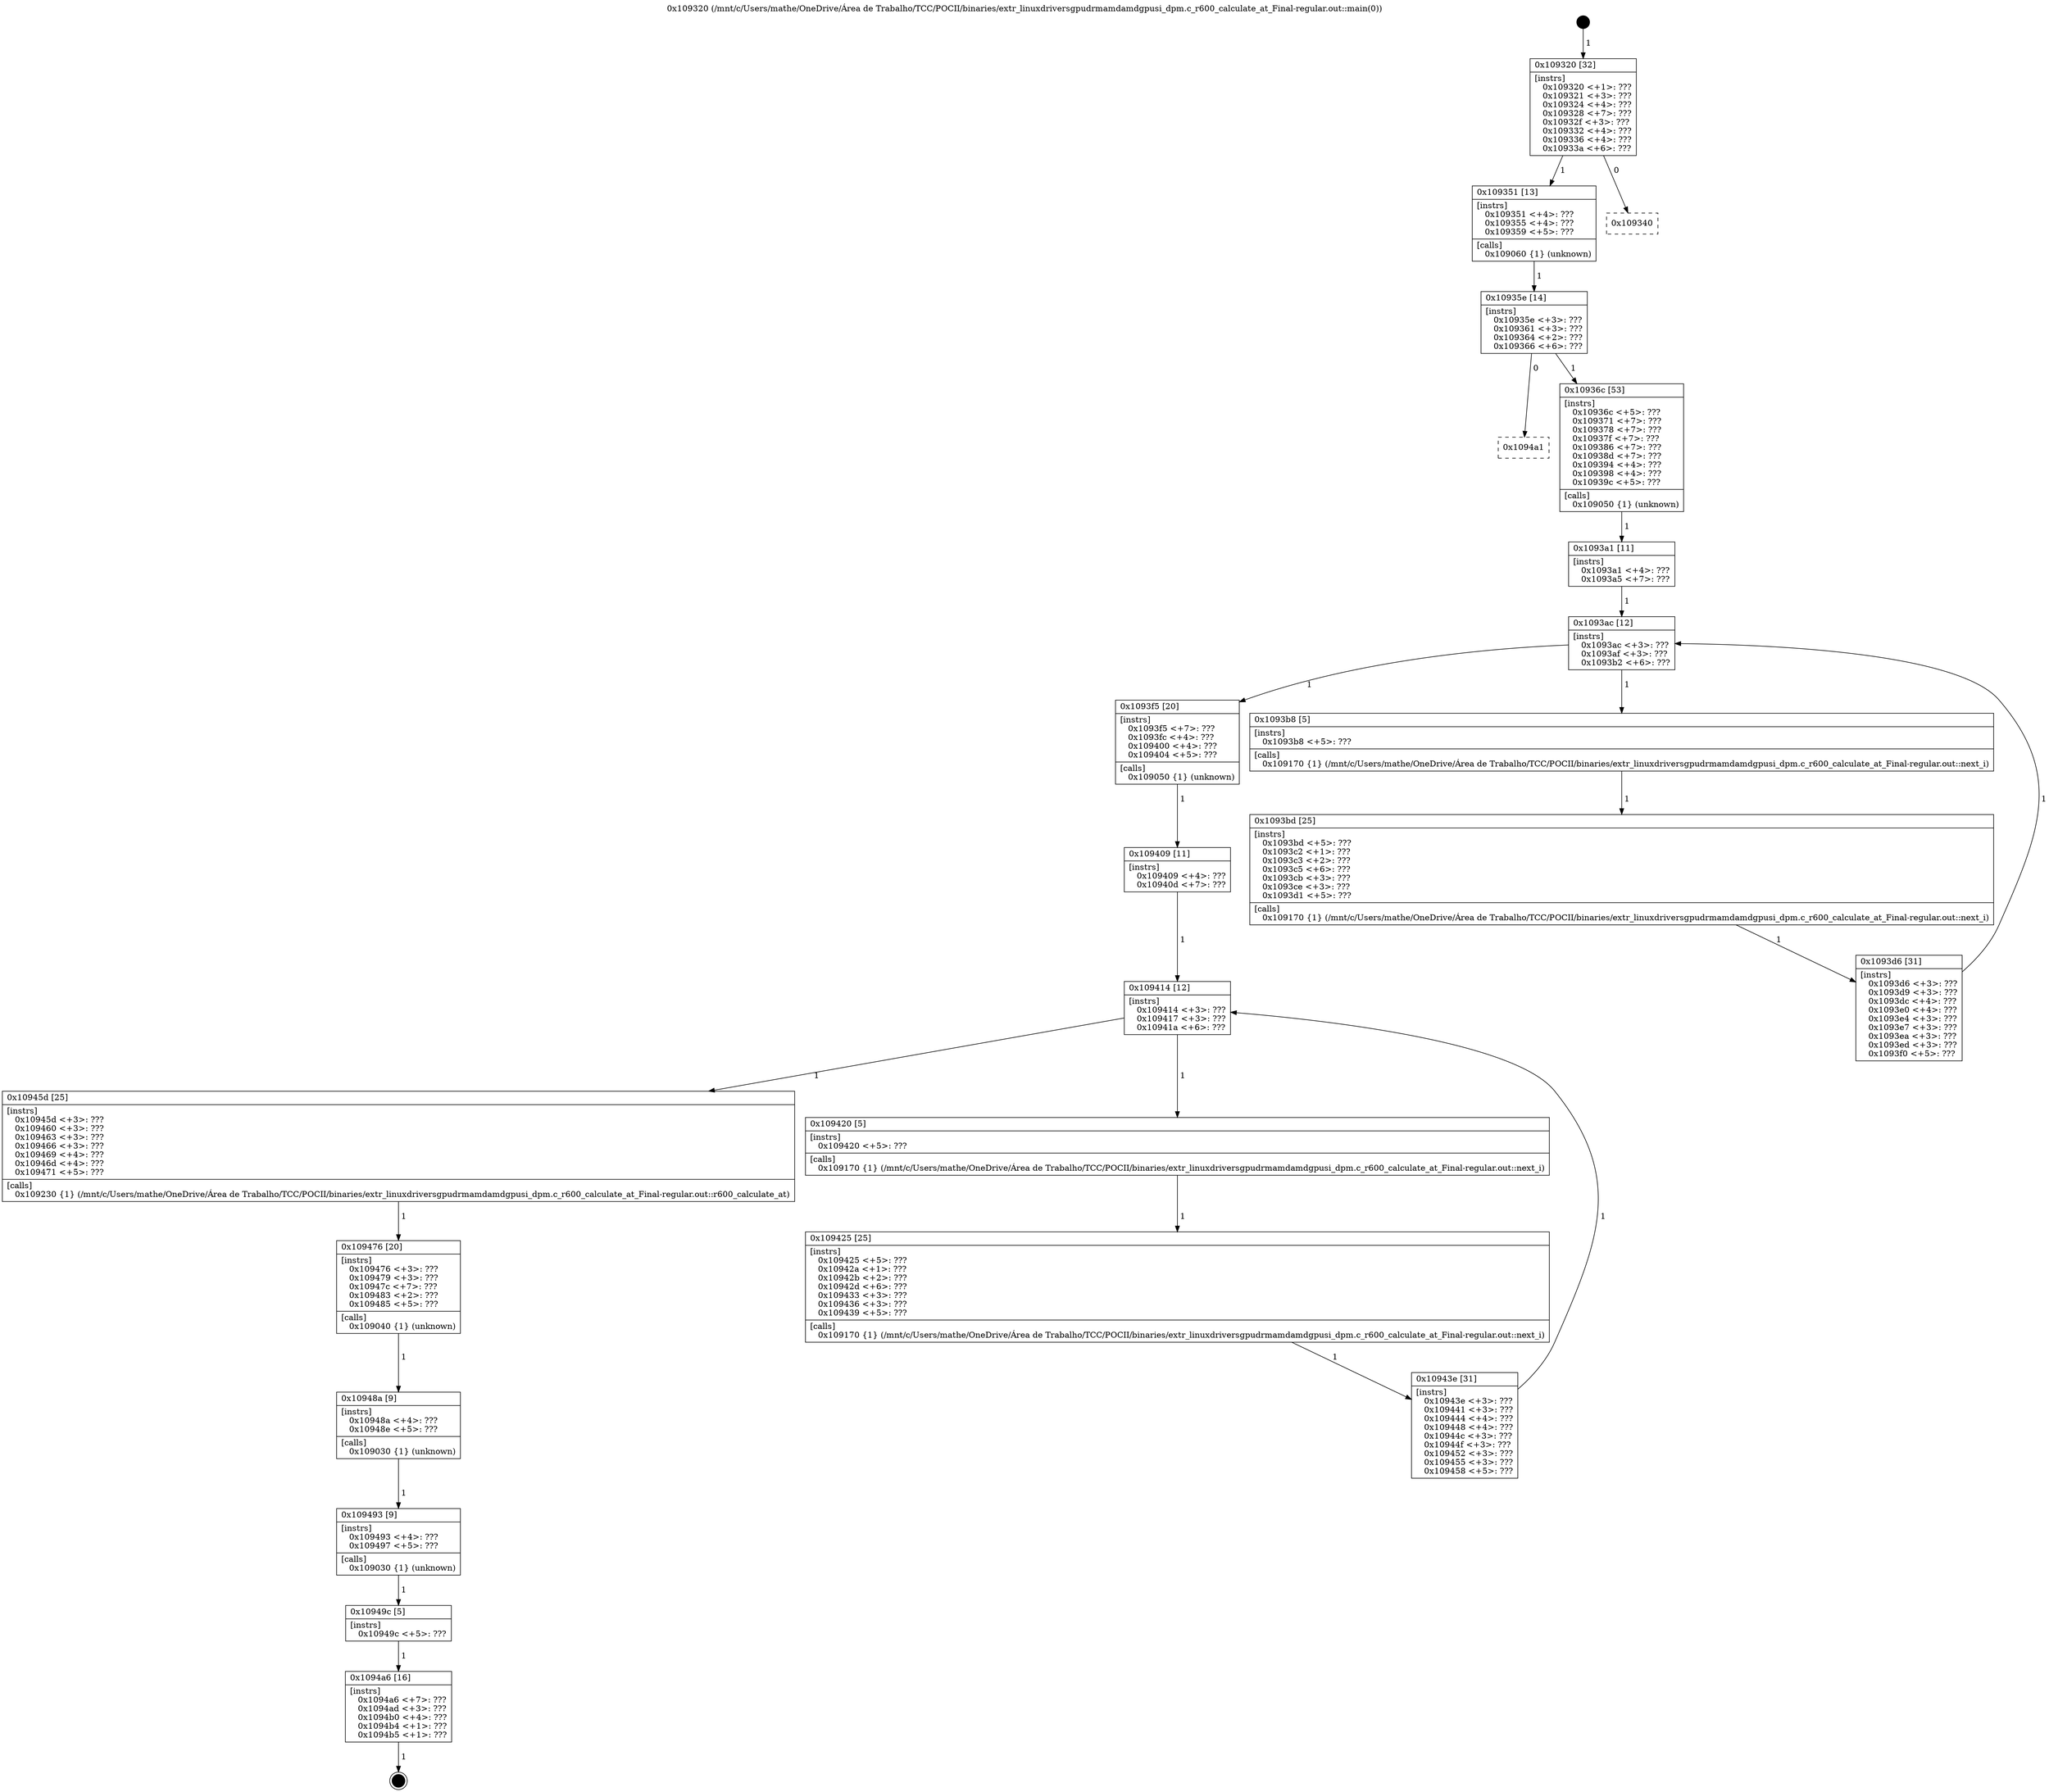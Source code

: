 digraph "0x109320" {
  label = "0x109320 (/mnt/c/Users/mathe/OneDrive/Área de Trabalho/TCC/POCII/binaries/extr_linuxdriversgpudrmamdamdgpusi_dpm.c_r600_calculate_at_Final-regular.out::main(0))"
  labelloc = "t"
  node[shape=record]

  Entry [label="",width=0.3,height=0.3,shape=circle,fillcolor=black,style=filled]
  "0x109320" [label="{
     0x109320 [32]\l
     | [instrs]\l
     &nbsp;&nbsp;0x109320 \<+1\>: ???\l
     &nbsp;&nbsp;0x109321 \<+3\>: ???\l
     &nbsp;&nbsp;0x109324 \<+4\>: ???\l
     &nbsp;&nbsp;0x109328 \<+7\>: ???\l
     &nbsp;&nbsp;0x10932f \<+3\>: ???\l
     &nbsp;&nbsp;0x109332 \<+4\>: ???\l
     &nbsp;&nbsp;0x109336 \<+4\>: ???\l
     &nbsp;&nbsp;0x10933a \<+6\>: ???\l
  }"]
  "0x109351" [label="{
     0x109351 [13]\l
     | [instrs]\l
     &nbsp;&nbsp;0x109351 \<+4\>: ???\l
     &nbsp;&nbsp;0x109355 \<+4\>: ???\l
     &nbsp;&nbsp;0x109359 \<+5\>: ???\l
     | [calls]\l
     &nbsp;&nbsp;0x109060 \{1\} (unknown)\l
  }"]
  "0x109340" [label="{
     0x109340\l
  }", style=dashed]
  "0x10935e" [label="{
     0x10935e [14]\l
     | [instrs]\l
     &nbsp;&nbsp;0x10935e \<+3\>: ???\l
     &nbsp;&nbsp;0x109361 \<+3\>: ???\l
     &nbsp;&nbsp;0x109364 \<+2\>: ???\l
     &nbsp;&nbsp;0x109366 \<+6\>: ???\l
  }"]
  "0x1094a1" [label="{
     0x1094a1\l
  }", style=dashed]
  "0x10936c" [label="{
     0x10936c [53]\l
     | [instrs]\l
     &nbsp;&nbsp;0x10936c \<+5\>: ???\l
     &nbsp;&nbsp;0x109371 \<+7\>: ???\l
     &nbsp;&nbsp;0x109378 \<+7\>: ???\l
     &nbsp;&nbsp;0x10937f \<+7\>: ???\l
     &nbsp;&nbsp;0x109386 \<+7\>: ???\l
     &nbsp;&nbsp;0x10938d \<+7\>: ???\l
     &nbsp;&nbsp;0x109394 \<+4\>: ???\l
     &nbsp;&nbsp;0x109398 \<+4\>: ???\l
     &nbsp;&nbsp;0x10939c \<+5\>: ???\l
     | [calls]\l
     &nbsp;&nbsp;0x109050 \{1\} (unknown)\l
  }"]
  Exit [label="",width=0.3,height=0.3,shape=circle,fillcolor=black,style=filled,peripheries=2]
  "0x1093ac" [label="{
     0x1093ac [12]\l
     | [instrs]\l
     &nbsp;&nbsp;0x1093ac \<+3\>: ???\l
     &nbsp;&nbsp;0x1093af \<+3\>: ???\l
     &nbsp;&nbsp;0x1093b2 \<+6\>: ???\l
  }"]
  "0x1093f5" [label="{
     0x1093f5 [20]\l
     | [instrs]\l
     &nbsp;&nbsp;0x1093f5 \<+7\>: ???\l
     &nbsp;&nbsp;0x1093fc \<+4\>: ???\l
     &nbsp;&nbsp;0x109400 \<+4\>: ???\l
     &nbsp;&nbsp;0x109404 \<+5\>: ???\l
     | [calls]\l
     &nbsp;&nbsp;0x109050 \{1\} (unknown)\l
  }"]
  "0x1093b8" [label="{
     0x1093b8 [5]\l
     | [instrs]\l
     &nbsp;&nbsp;0x1093b8 \<+5\>: ???\l
     | [calls]\l
     &nbsp;&nbsp;0x109170 \{1\} (/mnt/c/Users/mathe/OneDrive/Área de Trabalho/TCC/POCII/binaries/extr_linuxdriversgpudrmamdamdgpusi_dpm.c_r600_calculate_at_Final-regular.out::next_i)\l
  }"]
  "0x1093bd" [label="{
     0x1093bd [25]\l
     | [instrs]\l
     &nbsp;&nbsp;0x1093bd \<+5\>: ???\l
     &nbsp;&nbsp;0x1093c2 \<+1\>: ???\l
     &nbsp;&nbsp;0x1093c3 \<+2\>: ???\l
     &nbsp;&nbsp;0x1093c5 \<+6\>: ???\l
     &nbsp;&nbsp;0x1093cb \<+3\>: ???\l
     &nbsp;&nbsp;0x1093ce \<+3\>: ???\l
     &nbsp;&nbsp;0x1093d1 \<+5\>: ???\l
     | [calls]\l
     &nbsp;&nbsp;0x109170 \{1\} (/mnt/c/Users/mathe/OneDrive/Área de Trabalho/TCC/POCII/binaries/extr_linuxdriversgpudrmamdamdgpusi_dpm.c_r600_calculate_at_Final-regular.out::next_i)\l
  }"]
  "0x1093d6" [label="{
     0x1093d6 [31]\l
     | [instrs]\l
     &nbsp;&nbsp;0x1093d6 \<+3\>: ???\l
     &nbsp;&nbsp;0x1093d9 \<+3\>: ???\l
     &nbsp;&nbsp;0x1093dc \<+4\>: ???\l
     &nbsp;&nbsp;0x1093e0 \<+4\>: ???\l
     &nbsp;&nbsp;0x1093e4 \<+3\>: ???\l
     &nbsp;&nbsp;0x1093e7 \<+3\>: ???\l
     &nbsp;&nbsp;0x1093ea \<+3\>: ???\l
     &nbsp;&nbsp;0x1093ed \<+3\>: ???\l
     &nbsp;&nbsp;0x1093f0 \<+5\>: ???\l
  }"]
  "0x1093a1" [label="{
     0x1093a1 [11]\l
     | [instrs]\l
     &nbsp;&nbsp;0x1093a1 \<+4\>: ???\l
     &nbsp;&nbsp;0x1093a5 \<+7\>: ???\l
  }"]
  "0x109414" [label="{
     0x109414 [12]\l
     | [instrs]\l
     &nbsp;&nbsp;0x109414 \<+3\>: ???\l
     &nbsp;&nbsp;0x109417 \<+3\>: ???\l
     &nbsp;&nbsp;0x10941a \<+6\>: ???\l
  }"]
  "0x10945d" [label="{
     0x10945d [25]\l
     | [instrs]\l
     &nbsp;&nbsp;0x10945d \<+3\>: ???\l
     &nbsp;&nbsp;0x109460 \<+3\>: ???\l
     &nbsp;&nbsp;0x109463 \<+3\>: ???\l
     &nbsp;&nbsp;0x109466 \<+3\>: ???\l
     &nbsp;&nbsp;0x109469 \<+4\>: ???\l
     &nbsp;&nbsp;0x10946d \<+4\>: ???\l
     &nbsp;&nbsp;0x109471 \<+5\>: ???\l
     | [calls]\l
     &nbsp;&nbsp;0x109230 \{1\} (/mnt/c/Users/mathe/OneDrive/Área de Trabalho/TCC/POCII/binaries/extr_linuxdriversgpudrmamdamdgpusi_dpm.c_r600_calculate_at_Final-regular.out::r600_calculate_at)\l
  }"]
  "0x109420" [label="{
     0x109420 [5]\l
     | [instrs]\l
     &nbsp;&nbsp;0x109420 \<+5\>: ???\l
     | [calls]\l
     &nbsp;&nbsp;0x109170 \{1\} (/mnt/c/Users/mathe/OneDrive/Área de Trabalho/TCC/POCII/binaries/extr_linuxdriversgpudrmamdamdgpusi_dpm.c_r600_calculate_at_Final-regular.out::next_i)\l
  }"]
  "0x109425" [label="{
     0x109425 [25]\l
     | [instrs]\l
     &nbsp;&nbsp;0x109425 \<+5\>: ???\l
     &nbsp;&nbsp;0x10942a \<+1\>: ???\l
     &nbsp;&nbsp;0x10942b \<+2\>: ???\l
     &nbsp;&nbsp;0x10942d \<+6\>: ???\l
     &nbsp;&nbsp;0x109433 \<+3\>: ???\l
     &nbsp;&nbsp;0x109436 \<+3\>: ???\l
     &nbsp;&nbsp;0x109439 \<+5\>: ???\l
     | [calls]\l
     &nbsp;&nbsp;0x109170 \{1\} (/mnt/c/Users/mathe/OneDrive/Área de Trabalho/TCC/POCII/binaries/extr_linuxdriversgpudrmamdamdgpusi_dpm.c_r600_calculate_at_Final-regular.out::next_i)\l
  }"]
  "0x10943e" [label="{
     0x10943e [31]\l
     | [instrs]\l
     &nbsp;&nbsp;0x10943e \<+3\>: ???\l
     &nbsp;&nbsp;0x109441 \<+3\>: ???\l
     &nbsp;&nbsp;0x109444 \<+4\>: ???\l
     &nbsp;&nbsp;0x109448 \<+4\>: ???\l
     &nbsp;&nbsp;0x10944c \<+3\>: ???\l
     &nbsp;&nbsp;0x10944f \<+3\>: ???\l
     &nbsp;&nbsp;0x109452 \<+3\>: ???\l
     &nbsp;&nbsp;0x109455 \<+3\>: ???\l
     &nbsp;&nbsp;0x109458 \<+5\>: ???\l
  }"]
  "0x109409" [label="{
     0x109409 [11]\l
     | [instrs]\l
     &nbsp;&nbsp;0x109409 \<+4\>: ???\l
     &nbsp;&nbsp;0x10940d \<+7\>: ???\l
  }"]
  "0x109476" [label="{
     0x109476 [20]\l
     | [instrs]\l
     &nbsp;&nbsp;0x109476 \<+3\>: ???\l
     &nbsp;&nbsp;0x109479 \<+3\>: ???\l
     &nbsp;&nbsp;0x10947c \<+7\>: ???\l
     &nbsp;&nbsp;0x109483 \<+2\>: ???\l
     &nbsp;&nbsp;0x109485 \<+5\>: ???\l
     | [calls]\l
     &nbsp;&nbsp;0x109040 \{1\} (unknown)\l
  }"]
  "0x10948a" [label="{
     0x10948a [9]\l
     | [instrs]\l
     &nbsp;&nbsp;0x10948a \<+4\>: ???\l
     &nbsp;&nbsp;0x10948e \<+5\>: ???\l
     | [calls]\l
     &nbsp;&nbsp;0x109030 \{1\} (unknown)\l
  }"]
  "0x109493" [label="{
     0x109493 [9]\l
     | [instrs]\l
     &nbsp;&nbsp;0x109493 \<+4\>: ???\l
     &nbsp;&nbsp;0x109497 \<+5\>: ???\l
     | [calls]\l
     &nbsp;&nbsp;0x109030 \{1\} (unknown)\l
  }"]
  "0x10949c" [label="{
     0x10949c [5]\l
     | [instrs]\l
     &nbsp;&nbsp;0x10949c \<+5\>: ???\l
  }"]
  "0x1094a6" [label="{
     0x1094a6 [16]\l
     | [instrs]\l
     &nbsp;&nbsp;0x1094a6 \<+7\>: ???\l
     &nbsp;&nbsp;0x1094ad \<+3\>: ???\l
     &nbsp;&nbsp;0x1094b0 \<+4\>: ???\l
     &nbsp;&nbsp;0x1094b4 \<+1\>: ???\l
     &nbsp;&nbsp;0x1094b5 \<+1\>: ???\l
  }"]
  Entry -> "0x109320" [label=" 1"]
  "0x109320" -> "0x109351" [label=" 1"]
  "0x109320" -> "0x109340" [label=" 0"]
  "0x109351" -> "0x10935e" [label=" 1"]
  "0x10935e" -> "0x1094a1" [label=" 0"]
  "0x10935e" -> "0x10936c" [label=" 1"]
  "0x1094a6" -> Exit [label=" 1"]
  "0x10936c" -> "0x1093a1" [label=" 1"]
  "0x1093ac" -> "0x1093f5" [label=" 1"]
  "0x1093ac" -> "0x1093b8" [label=" 1"]
  "0x1093b8" -> "0x1093bd" [label=" 1"]
  "0x1093bd" -> "0x1093d6" [label=" 1"]
  "0x1093a1" -> "0x1093ac" [label=" 1"]
  "0x1093d6" -> "0x1093ac" [label=" 1"]
  "0x1093f5" -> "0x109409" [label=" 1"]
  "0x109414" -> "0x10945d" [label=" 1"]
  "0x109414" -> "0x109420" [label=" 1"]
  "0x109420" -> "0x109425" [label=" 1"]
  "0x109425" -> "0x10943e" [label=" 1"]
  "0x109409" -> "0x109414" [label=" 1"]
  "0x10943e" -> "0x109414" [label=" 1"]
  "0x10945d" -> "0x109476" [label=" 1"]
  "0x109476" -> "0x10948a" [label=" 1"]
  "0x10948a" -> "0x109493" [label=" 1"]
  "0x109493" -> "0x10949c" [label=" 1"]
  "0x10949c" -> "0x1094a6" [label=" 1"]
}
